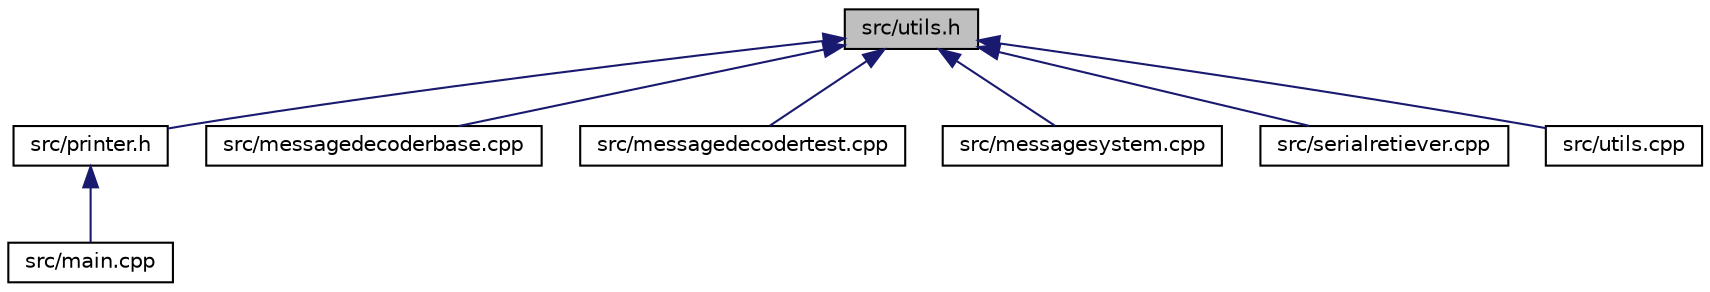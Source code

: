 digraph "src/utils.h"
{
 // LATEX_PDF_SIZE
  edge [fontname="Helvetica",fontsize="10",labelfontname="Helvetica",labelfontsize="10"];
  node [fontname="Helvetica",fontsize="10",shape=record];
  Node1 [label="src/utils.h",height=0.2,width=0.4,color="black", fillcolor="grey75", style="filled", fontcolor="black",tooltip="Provide some miscellaneous tools for use throughout the code."];
  Node1 -> Node2 [dir="back",color="midnightblue",fontsize="10",style="solid",fontname="Helvetica"];
  Node2 [label="src/printer.h",height=0.2,width=0.4,color="black", fillcolor="white", style="filled",URL="$src_2printer_8h.html",tooltip="Defines extra printing functionality for printing via the serial ports."];
  Node2 -> Node3 [dir="back",color="midnightblue",fontsize="10",style="solid",fontname="Helvetica"];
  Node3 [label="src/main.cpp",height=0.2,width=0.4,color="black", fillcolor="white", style="filled",URL="$main_8cpp.html",tooltip="This file contains the entry point for the led controller."];
  Node1 -> Node4 [dir="back",color="midnightblue",fontsize="10",style="solid",fontname="Helvetica"];
  Node4 [label="src/messagedecoderbase.cpp",height=0.2,width=0.4,color="black", fillcolor="white", style="filled",URL="$messagedecoderbase_8cpp.html",tooltip=" "];
  Node1 -> Node5 [dir="back",color="midnightblue",fontsize="10",style="solid",fontname="Helvetica"];
  Node5 [label="src/messagedecodertest.cpp",height=0.2,width=0.4,color="black", fillcolor="white", style="filled",URL="$messagedecodertest_8cpp.html",tooltip="File contains an example message decoder."];
  Node1 -> Node6 [dir="back",color="midnightblue",fontsize="10",style="solid",fontname="Helvetica"];
  Node6 [label="src/messagesystem.cpp",height=0.2,width=0.4,color="black", fillcolor="white", style="filled",URL="$messagesystem_8cpp.html",tooltip="File containing information regaurding the message system implmenentaiton."];
  Node1 -> Node7 [dir="back",color="midnightblue",fontsize="10",style="solid",fontname="Helvetica"];
  Node7 [label="src/serialretiever.cpp",height=0.2,width=0.4,color="black", fillcolor="white", style="filled",URL="$serialretiever_8cpp.html",tooltip="Definition of class defined in serialreriever.h."];
  Node1 -> Node8 [dir="back",color="midnightblue",fontsize="10",style="solid",fontname="Helvetica"];
  Node8 [label="src/utils.cpp",height=0.2,width=0.4,color="black", fillcolor="white", style="filled",URL="$utils_8cpp.html",tooltip="Contains the definitions of things defined in the utils.h file."];
}
